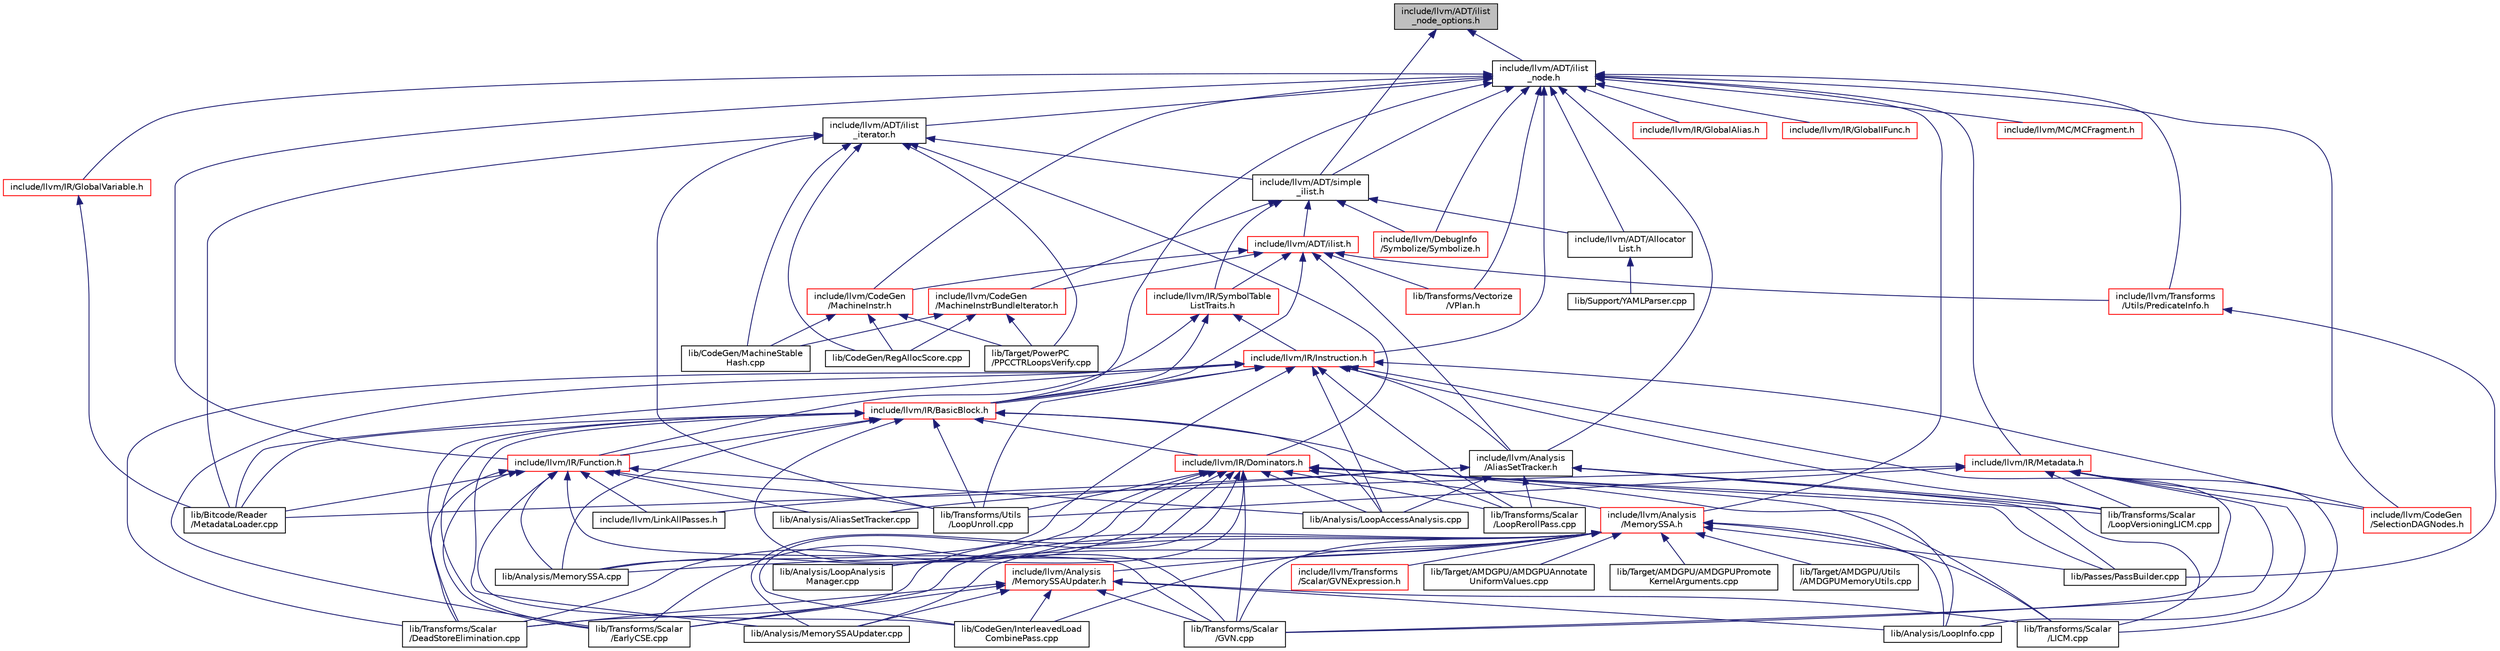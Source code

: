digraph "include/llvm/ADT/ilist_node_options.h"
{
 // LATEX_PDF_SIZE
  bgcolor="transparent";
  edge [fontname="Helvetica",fontsize="10",labelfontname="Helvetica",labelfontsize="10"];
  node [fontname="Helvetica",fontsize="10",shape=record];
  Node1 [label="include/llvm/ADT/ilist\l_node_options.h",height=0.2,width=0.4,color="black", fillcolor="grey75", style="filled", fontcolor="black",tooltip=" "];
  Node1 -> Node2 [dir="back",color="midnightblue",fontsize="10",style="solid",fontname="Helvetica"];
  Node2 [label="include/llvm/ADT/ilist\l_node.h",height=0.2,width=0.4,color="black",URL="$ilist__node_8h.html",tooltip=" "];
  Node2 -> Node3 [dir="back",color="midnightblue",fontsize="10",style="solid",fontname="Helvetica"];
  Node3 [label="include/llvm/ADT/Allocator\lList.h",height=0.2,width=0.4,color="black",URL="$AllocatorList_8h.html",tooltip=" "];
  Node3 -> Node4 [dir="back",color="midnightblue",fontsize="10",style="solid",fontname="Helvetica"];
  Node4 [label="lib/Support/YAMLParser.cpp",height=0.2,width=0.4,color="black",URL="$YAMLParser_8cpp.html",tooltip=" "];
  Node2 -> Node5 [dir="back",color="midnightblue",fontsize="10",style="solid",fontname="Helvetica"];
  Node5 [label="include/llvm/ADT/ilist\l_iterator.h",height=0.2,width=0.4,color="black",URL="$ilist__iterator_8h.html",tooltip=" "];
  Node5 -> Node6 [dir="back",color="midnightblue",fontsize="10",style="solid",fontname="Helvetica"];
  Node6 [label="include/llvm/ADT/simple\l_ilist.h",height=0.2,width=0.4,color="black",URL="$simple__ilist_8h.html",tooltip=" "];
  Node6 -> Node3 [dir="back",color="midnightblue",fontsize="10",style="solid",fontname="Helvetica"];
  Node6 -> Node7 [dir="back",color="midnightblue",fontsize="10",style="solid",fontname="Helvetica"];
  Node7 [label="include/llvm/ADT/ilist.h",height=0.2,width=0.4,color="red",URL="$ilist_8h.html",tooltip=" "];
  Node7 -> Node8 [dir="back",color="midnightblue",fontsize="10",style="solid",fontname="Helvetica"];
  Node8 [label="include/llvm/Analysis\l/AliasSetTracker.h",height=0.2,width=0.4,color="black",URL="$AliasSetTracker_8h.html",tooltip=" "];
  Node8 -> Node9 [dir="back",color="midnightblue",fontsize="10",style="solid",fontname="Helvetica"];
  Node9 [label="include/llvm/LinkAllPasses.h",height=0.2,width=0.4,color="black",URL="$LinkAllPasses_8h.html",tooltip=" "];
  Node8 -> Node10 [dir="back",color="midnightblue",fontsize="10",style="solid",fontname="Helvetica"];
  Node10 [label="lib/Analysis/AliasSetTracker.cpp",height=0.2,width=0.4,color="black",URL="$AliasSetTracker_8cpp.html",tooltip=" "];
  Node8 -> Node11 [dir="back",color="midnightblue",fontsize="10",style="solid",fontname="Helvetica"];
  Node11 [label="lib/Analysis/LoopAccessAnalysis.cpp",height=0.2,width=0.4,color="black",URL="$LoopAccessAnalysis_8cpp.html",tooltip=" "];
  Node8 -> Node12 [dir="back",color="midnightblue",fontsize="10",style="solid",fontname="Helvetica"];
  Node12 [label="lib/Passes/PassBuilder.cpp",height=0.2,width=0.4,color="black",URL="$PassBuilder_8cpp.html",tooltip=" "];
  Node8 -> Node13 [dir="back",color="midnightblue",fontsize="10",style="solid",fontname="Helvetica"];
  Node13 [label="lib/Transforms/Scalar\l/LICM.cpp",height=0.2,width=0.4,color="black",URL="$LICM_8cpp.html",tooltip=" "];
  Node8 -> Node14 [dir="back",color="midnightblue",fontsize="10",style="solid",fontname="Helvetica"];
  Node14 [label="lib/Transforms/Scalar\l/LoopRerollPass.cpp",height=0.2,width=0.4,color="black",URL="$LoopRerollPass_8cpp.html",tooltip=" "];
  Node8 -> Node15 [dir="back",color="midnightblue",fontsize="10",style="solid",fontname="Helvetica"];
  Node15 [label="lib/Transforms/Scalar\l/LoopVersioningLICM.cpp",height=0.2,width=0.4,color="black",URL="$LoopVersioningLICM_8cpp.html",tooltip=" "];
  Node7 -> Node1380 [dir="back",color="midnightblue",fontsize="10",style="solid",fontname="Helvetica"];
  Node1380 [label="include/llvm/CodeGen\l/MachineInstr.h",height=0.2,width=0.4,color="red",URL="$MachineInstr_8h.html",tooltip=" "];
  Node1380 -> Node1157 [dir="back",color="midnightblue",fontsize="10",style="solid",fontname="Helvetica"];
  Node1157 [label="lib/CodeGen/MachineStable\lHash.cpp",height=0.2,width=0.4,color="black",URL="$MachineStableHash_8cpp.html",tooltip=" "];
  Node1380 -> Node642 [dir="back",color="midnightblue",fontsize="10",style="solid",fontname="Helvetica"];
  Node642 [label="lib/CodeGen/RegAllocScore.cpp",height=0.2,width=0.4,color="black",URL="$RegAllocScore_8cpp.html",tooltip=" "];
  Node1380 -> Node373 [dir="back",color="midnightblue",fontsize="10",style="solid",fontname="Helvetica"];
  Node373 [label="lib/Target/PowerPC\l/PPCCTRLoopsVerify.cpp",height=0.2,width=0.4,color="black",URL="$PPCCTRLoopsVerify_8cpp.html",tooltip=" "];
  Node7 -> Node1389 [dir="back",color="midnightblue",fontsize="10",style="solid",fontname="Helvetica"];
  Node1389 [label="include/llvm/CodeGen\l/MachineInstrBundleIterator.h",height=0.2,width=0.4,color="red",URL="$MachineInstrBundleIterator_8h.html",tooltip=" "];
  Node1389 -> Node1157 [dir="back",color="midnightblue",fontsize="10",style="solid",fontname="Helvetica"];
  Node1389 -> Node642 [dir="back",color="midnightblue",fontsize="10",style="solid",fontname="Helvetica"];
  Node1389 -> Node373 [dir="back",color="midnightblue",fontsize="10",style="solid",fontname="Helvetica"];
  Node7 -> Node1390 [dir="back",color="midnightblue",fontsize="10",style="solid",fontname="Helvetica"];
  Node1390 [label="include/llvm/IR/BasicBlock.h",height=0.2,width=0.4,color="red",URL="$BasicBlock_8h.html",tooltip=" "];
  Node1390 -> Node1590 [dir="back",color="midnightblue",fontsize="10",style="solid",fontname="Helvetica"];
  Node1590 [label="include/llvm/IR/Dominators.h",height=0.2,width=0.4,color="red",URL="$Dominators_8h.html",tooltip=" "];
  Node1590 -> Node1610 [dir="back",color="midnightblue",fontsize="10",style="solid",fontname="Helvetica"];
  Node1610 [label="include/llvm/Analysis\l/MemorySSA.h",height=0.2,width=0.4,color="red",URL="$MemorySSA_8h.html",tooltip=" "];
  Node1610 -> Node1611 [dir="back",color="midnightblue",fontsize="10",style="solid",fontname="Helvetica"];
  Node1611 [label="include/llvm/Analysis\l/MemorySSAUpdater.h",height=0.2,width=0.4,color="red",URL="$MemorySSAUpdater_8h.html",tooltip=" "];
  Node1611 -> Node1466 [dir="back",color="midnightblue",fontsize="10",style="solid",fontname="Helvetica"];
  Node1466 [label="lib/Analysis/LoopInfo.cpp",height=0.2,width=0.4,color="black",URL="$LoopInfo_8cpp.html",tooltip=" "];
  Node1611 -> Node1469 [dir="back",color="midnightblue",fontsize="10",style="solid",fontname="Helvetica"];
  Node1469 [label="lib/Analysis/MemorySSAUpdater.cpp",height=0.2,width=0.4,color="black",URL="$MemorySSAUpdater_8cpp.html",tooltip=" "];
  Node1611 -> Node1198 [dir="back",color="midnightblue",fontsize="10",style="solid",fontname="Helvetica"];
  Node1198 [label="lib/CodeGen/InterleavedLoad\lCombinePass.cpp",height=0.2,width=0.4,color="black",URL="$InterleavedLoadCombinePass_8cpp.html",tooltip=" "];
  Node1611 -> Node1550 [dir="back",color="midnightblue",fontsize="10",style="solid",fontname="Helvetica"];
  Node1550 [label="lib/Transforms/Scalar\l/DeadStoreElimination.cpp",height=0.2,width=0.4,color="black",URL="$DeadStoreElimination_8cpp.html",tooltip=" "];
  Node1611 -> Node1613 [dir="back",color="midnightblue",fontsize="10",style="solid",fontname="Helvetica"];
  Node1613 [label="lib/Transforms/Scalar\l/EarlyCSE.cpp",height=0.2,width=0.4,color="black",URL="$EarlyCSE_8cpp.html",tooltip=" "];
  Node1611 -> Node1552 [dir="back",color="midnightblue",fontsize="10",style="solid",fontname="Helvetica"];
  Node1552 [label="lib/Transforms/Scalar\l/GVN.cpp",height=0.2,width=0.4,color="black",URL="$GVN_8cpp.html",tooltip=" "];
  Node1611 -> Node13 [dir="back",color="midnightblue",fontsize="10",style="solid",fontname="Helvetica"];
  Node1610 -> Node1615 [dir="back",color="midnightblue",fontsize="10",style="solid",fontname="Helvetica"];
  Node1615 [label="include/llvm/Transforms\l/Scalar/GVNExpression.h",height=0.2,width=0.4,color="red",URL="$GVNExpression_8h.html",tooltip=" "];
  Node1610 -> Node1534 [dir="back",color="midnightblue",fontsize="10",style="solid",fontname="Helvetica"];
  Node1534 [label="lib/Analysis/LoopAnalysis\lManager.cpp",height=0.2,width=0.4,color="black",URL="$LoopAnalysisManager_8cpp.html",tooltip=" "];
  Node1610 -> Node1466 [dir="back",color="midnightblue",fontsize="10",style="solid",fontname="Helvetica"];
  Node1610 -> Node1405 [dir="back",color="midnightblue",fontsize="10",style="solid",fontname="Helvetica"];
  Node1405 [label="lib/Analysis/MemorySSA.cpp",height=0.2,width=0.4,color="black",URL="$MemorySSA_8cpp.html",tooltip=" "];
  Node1610 -> Node1469 [dir="back",color="midnightblue",fontsize="10",style="solid",fontname="Helvetica"];
  Node1610 -> Node1198 [dir="back",color="midnightblue",fontsize="10",style="solid",fontname="Helvetica"];
  Node1610 -> Node12 [dir="back",color="midnightblue",fontsize="10",style="solid",fontname="Helvetica"];
  Node1610 -> Node1460 [dir="back",color="midnightblue",fontsize="10",style="solid",fontname="Helvetica"];
  Node1460 [label="lib/Target/AMDGPU/AMDGPUAnnotate\lUniformValues.cpp",height=0.2,width=0.4,color="black",URL="$AMDGPUAnnotateUniformValues_8cpp.html",tooltip=" "];
  Node1610 -> Node1617 [dir="back",color="midnightblue",fontsize="10",style="solid",fontname="Helvetica"];
  Node1617 [label="lib/Target/AMDGPU/AMDGPUPromote\lKernelArguments.cpp",height=0.2,width=0.4,color="black",URL="$AMDGPUPromoteKernelArguments_8cpp.html",tooltip=" "];
  Node1610 -> Node1618 [dir="back",color="midnightblue",fontsize="10",style="solid",fontname="Helvetica"];
  Node1618 [label="lib/Target/AMDGPU/Utils\l/AMDGPUMemoryUtils.cpp",height=0.2,width=0.4,color="black",URL="$AMDGPUMemoryUtils_8cpp.html",tooltip=" "];
  Node1610 -> Node1550 [dir="back",color="midnightblue",fontsize="10",style="solid",fontname="Helvetica"];
  Node1610 -> Node1613 [dir="back",color="midnightblue",fontsize="10",style="solid",fontname="Helvetica"];
  Node1610 -> Node1552 [dir="back",color="midnightblue",fontsize="10",style="solid",fontname="Helvetica"];
  Node1610 -> Node13 [dir="back",color="midnightblue",fontsize="10",style="solid",fontname="Helvetica"];
  Node1590 -> Node11 [dir="back",color="midnightblue",fontsize="10",style="solid",fontname="Helvetica"];
  Node1590 -> Node1534 [dir="back",color="midnightblue",fontsize="10",style="solid",fontname="Helvetica"];
  Node1590 -> Node1466 [dir="back",color="midnightblue",fontsize="10",style="solid",fontname="Helvetica"];
  Node1590 -> Node1405 [dir="back",color="midnightblue",fontsize="10",style="solid",fontname="Helvetica"];
  Node1590 -> Node1469 [dir="back",color="midnightblue",fontsize="10",style="solid",fontname="Helvetica"];
  Node1590 -> Node1198 [dir="back",color="midnightblue",fontsize="10",style="solid",fontname="Helvetica"];
  Node1590 -> Node12 [dir="back",color="midnightblue",fontsize="10",style="solid",fontname="Helvetica"];
  Node1590 -> Node1550 [dir="back",color="midnightblue",fontsize="10",style="solid",fontname="Helvetica"];
  Node1590 -> Node1613 [dir="back",color="midnightblue",fontsize="10",style="solid",fontname="Helvetica"];
  Node1590 -> Node1552 [dir="back",color="midnightblue",fontsize="10",style="solid",fontname="Helvetica"];
  Node1590 -> Node13 [dir="back",color="midnightblue",fontsize="10",style="solid",fontname="Helvetica"];
  Node1590 -> Node14 [dir="back",color="midnightblue",fontsize="10",style="solid",fontname="Helvetica"];
  Node1590 -> Node15 [dir="back",color="midnightblue",fontsize="10",style="solid",fontname="Helvetica"];
  Node1590 -> Node1477 [dir="back",color="midnightblue",fontsize="10",style="solid",fontname="Helvetica"];
  Node1477 [label="lib/Transforms/Utils\l/LoopUnroll.cpp",height=0.2,width=0.4,color="black",URL="$LoopUnroll_8cpp.html",tooltip=" "];
  Node1390 -> Node2005 [dir="back",color="midnightblue",fontsize="10",style="solid",fontname="Helvetica"];
  Node2005 [label="include/llvm/IR/Function.h",height=0.2,width=0.4,color="red",URL="$Function_8h.html",tooltip=" "];
  Node2005 -> Node9 [dir="back",color="midnightblue",fontsize="10",style="solid",fontname="Helvetica"];
  Node2005 -> Node10 [dir="back",color="midnightblue",fontsize="10",style="solid",fontname="Helvetica"];
  Node2005 -> Node11 [dir="back",color="midnightblue",fontsize="10",style="solid",fontname="Helvetica"];
  Node2005 -> Node1405 [dir="back",color="midnightblue",fontsize="10",style="solid",fontname="Helvetica"];
  Node2005 -> Node1866 [dir="back",color="midnightblue",fontsize="10",style="solid",fontname="Helvetica"];
  Node1866 [label="lib/Bitcode/Reader\l/MetadataLoader.cpp",height=0.2,width=0.4,color="black",URL="$MetadataLoader_8cpp.html",tooltip=" "];
  Node2005 -> Node1198 [dir="back",color="midnightblue",fontsize="10",style="solid",fontname="Helvetica"];
  Node2005 -> Node1550 [dir="back",color="midnightblue",fontsize="10",style="solid",fontname="Helvetica"];
  Node2005 -> Node1613 [dir="back",color="midnightblue",fontsize="10",style="solid",fontname="Helvetica"];
  Node2005 -> Node1552 [dir="back",color="midnightblue",fontsize="10",style="solid",fontname="Helvetica"];
  Node2005 -> Node1477 [dir="back",color="midnightblue",fontsize="10",style="solid",fontname="Helvetica"];
  Node1390 -> Node11 [dir="back",color="midnightblue",fontsize="10",style="solid",fontname="Helvetica"];
  Node1390 -> Node1405 [dir="back",color="midnightblue",fontsize="10",style="solid",fontname="Helvetica"];
  Node1390 -> Node1469 [dir="back",color="midnightblue",fontsize="10",style="solid",fontname="Helvetica"];
  Node1390 -> Node1866 [dir="back",color="midnightblue",fontsize="10",style="solid",fontname="Helvetica"];
  Node1390 -> Node1550 [dir="back",color="midnightblue",fontsize="10",style="solid",fontname="Helvetica"];
  Node1390 -> Node1613 [dir="back",color="midnightblue",fontsize="10",style="solid",fontname="Helvetica"];
  Node1390 -> Node1552 [dir="back",color="midnightblue",fontsize="10",style="solid",fontname="Helvetica"];
  Node1390 -> Node14 [dir="back",color="midnightblue",fontsize="10",style="solid",fontname="Helvetica"];
  Node1390 -> Node1477 [dir="back",color="midnightblue",fontsize="10",style="solid",fontname="Helvetica"];
  Node7 -> Node2497 [dir="back",color="midnightblue",fontsize="10",style="solid",fontname="Helvetica"];
  Node2497 [label="include/llvm/IR/SymbolTable\lListTraits.h",height=0.2,width=0.4,color="red",URL="$SymbolTableListTraits_8h.html",tooltip=" "];
  Node2497 -> Node1390 [dir="back",color="midnightblue",fontsize="10",style="solid",fontname="Helvetica"];
  Node2497 -> Node2005 [dir="back",color="midnightblue",fontsize="10",style="solid",fontname="Helvetica"];
  Node2497 -> Node2498 [dir="back",color="midnightblue",fontsize="10",style="solid",fontname="Helvetica"];
  Node2498 [label="include/llvm/IR/Instruction.h",height=0.2,width=0.4,color="red",URL="$IR_2Instruction_8h.html",tooltip=" "];
  Node2498 -> Node8 [dir="back",color="midnightblue",fontsize="10",style="solid",fontname="Helvetica"];
  Node2498 -> Node1781 [dir="back",color="midnightblue",fontsize="10",style="solid",fontname="Helvetica"];
  Node1781 [label="include/llvm/CodeGen\l/SelectionDAGNodes.h",height=0.2,width=0.4,color="red",URL="$SelectionDAGNodes_8h.html",tooltip=" "];
  Node2498 -> Node1390 [dir="back",color="midnightblue",fontsize="10",style="solid",fontname="Helvetica"];
  Node2498 -> Node11 [dir="back",color="midnightblue",fontsize="10",style="solid",fontname="Helvetica"];
  Node2498 -> Node1405 [dir="back",color="midnightblue",fontsize="10",style="solid",fontname="Helvetica"];
  Node2498 -> Node1866 [dir="back",color="midnightblue",fontsize="10",style="solid",fontname="Helvetica"];
  Node2498 -> Node1550 [dir="back",color="midnightblue",fontsize="10",style="solid",fontname="Helvetica"];
  Node2498 -> Node1613 [dir="back",color="midnightblue",fontsize="10",style="solid",fontname="Helvetica"];
  Node2498 -> Node1552 [dir="back",color="midnightblue",fontsize="10",style="solid",fontname="Helvetica"];
  Node2498 -> Node14 [dir="back",color="midnightblue",fontsize="10",style="solid",fontname="Helvetica"];
  Node2498 -> Node15 [dir="back",color="midnightblue",fontsize="10",style="solid",fontname="Helvetica"];
  Node2498 -> Node1477 [dir="back",color="midnightblue",fontsize="10",style="solid",fontname="Helvetica"];
  Node7 -> Node1947 [dir="back",color="midnightblue",fontsize="10",style="solid",fontname="Helvetica"];
  Node1947 [label="include/llvm/Transforms\l/Utils/PredicateInfo.h",height=0.2,width=0.4,color="red",URL="$PredicateInfo_8h.html",tooltip=" "];
  Node1947 -> Node12 [dir="back",color="midnightblue",fontsize="10",style="solid",fontname="Helvetica"];
  Node7 -> Node1577 [dir="back",color="midnightblue",fontsize="10",style="solid",fontname="Helvetica"];
  Node1577 [label="lib/Transforms/Vectorize\l/VPlan.h",height=0.2,width=0.4,color="red",URL="$VPlan_8h.html",tooltip=" "];
  Node6 -> Node1389 [dir="back",color="midnightblue",fontsize="10",style="solid",fontname="Helvetica"];
  Node6 -> Node2921 [dir="back",color="midnightblue",fontsize="10",style="solid",fontname="Helvetica"];
  Node2921 [label="include/llvm/DebugInfo\l/Symbolize/Symbolize.h",height=0.2,width=0.4,color="red",URL="$Symbolize_8h.html",tooltip=" "];
  Node6 -> Node2497 [dir="back",color="midnightblue",fontsize="10",style="solid",fontname="Helvetica"];
  Node5 -> Node1590 [dir="back",color="midnightblue",fontsize="10",style="solid",fontname="Helvetica"];
  Node5 -> Node1866 [dir="back",color="midnightblue",fontsize="10",style="solid",fontname="Helvetica"];
  Node5 -> Node1157 [dir="back",color="midnightblue",fontsize="10",style="solid",fontname="Helvetica"];
  Node5 -> Node642 [dir="back",color="midnightblue",fontsize="10",style="solid",fontname="Helvetica"];
  Node5 -> Node373 [dir="back",color="midnightblue",fontsize="10",style="solid",fontname="Helvetica"];
  Node5 -> Node1477 [dir="back",color="midnightblue",fontsize="10",style="solid",fontname="Helvetica"];
  Node2 -> Node6 [dir="back",color="midnightblue",fontsize="10",style="solid",fontname="Helvetica"];
  Node2 -> Node8 [dir="back",color="midnightblue",fontsize="10",style="solid",fontname="Helvetica"];
  Node2 -> Node1610 [dir="back",color="midnightblue",fontsize="10",style="solid",fontname="Helvetica"];
  Node2 -> Node1380 [dir="back",color="midnightblue",fontsize="10",style="solid",fontname="Helvetica"];
  Node2 -> Node1781 [dir="back",color="midnightblue",fontsize="10",style="solid",fontname="Helvetica"];
  Node2 -> Node2921 [dir="back",color="midnightblue",fontsize="10",style="solid",fontname="Helvetica"];
  Node2 -> Node1390 [dir="back",color="midnightblue",fontsize="10",style="solid",fontname="Helvetica"];
  Node2 -> Node2005 [dir="back",color="midnightblue",fontsize="10",style="solid",fontname="Helvetica"];
  Node2 -> Node2927 [dir="back",color="midnightblue",fontsize="10",style="solid",fontname="Helvetica"];
  Node2927 [label="include/llvm/IR/GlobalAlias.h",height=0.2,width=0.4,color="red",URL="$GlobalAlias_8h.html",tooltip=" "];
  Node2 -> Node2928 [dir="back",color="midnightblue",fontsize="10",style="solid",fontname="Helvetica"];
  Node2928 [label="include/llvm/IR/GlobalIFunc.h",height=0.2,width=0.4,color="red",URL="$GlobalIFunc_8h.html",tooltip=" "];
  Node2 -> Node2930 [dir="back",color="midnightblue",fontsize="10",style="solid",fontname="Helvetica"];
  Node2930 [label="include/llvm/IR/GlobalVariable.h",height=0.2,width=0.4,color="red",URL="$GlobalVariable_8h.html",tooltip=" "];
  Node2930 -> Node1866 [dir="back",color="midnightblue",fontsize="10",style="solid",fontname="Helvetica"];
  Node2 -> Node2498 [dir="back",color="midnightblue",fontsize="10",style="solid",fontname="Helvetica"];
  Node2 -> Node2931 [dir="back",color="midnightblue",fontsize="10",style="solid",fontname="Helvetica"];
  Node2931 [label="include/llvm/IR/Metadata.h",height=0.2,width=0.4,color="red",URL="$Metadata_8h.html",tooltip=" "];
  Node2931 -> Node1781 [dir="back",color="midnightblue",fontsize="10",style="solid",fontname="Helvetica"];
  Node2931 -> Node1466 [dir="back",color="midnightblue",fontsize="10",style="solid",fontname="Helvetica"];
  Node2931 -> Node1866 [dir="back",color="midnightblue",fontsize="10",style="solid",fontname="Helvetica"];
  Node2931 -> Node1552 [dir="back",color="midnightblue",fontsize="10",style="solid",fontname="Helvetica"];
  Node2931 -> Node13 [dir="back",color="midnightblue",fontsize="10",style="solid",fontname="Helvetica"];
  Node2931 -> Node15 [dir="back",color="midnightblue",fontsize="10",style="solid",fontname="Helvetica"];
  Node2931 -> Node1477 [dir="back",color="midnightblue",fontsize="10",style="solid",fontname="Helvetica"];
  Node2 -> Node2972 [dir="back",color="midnightblue",fontsize="10",style="solid",fontname="Helvetica"];
  Node2972 [label="include/llvm/MC/MCFragment.h",height=0.2,width=0.4,color="red",URL="$MCFragment_8h.html",tooltip=" "];
  Node2 -> Node1947 [dir="back",color="midnightblue",fontsize="10",style="solid",fontname="Helvetica"];
  Node2 -> Node1577 [dir="back",color="midnightblue",fontsize="10",style="solid",fontname="Helvetica"];
  Node1 -> Node6 [dir="back",color="midnightblue",fontsize="10",style="solid",fontname="Helvetica"];
}
